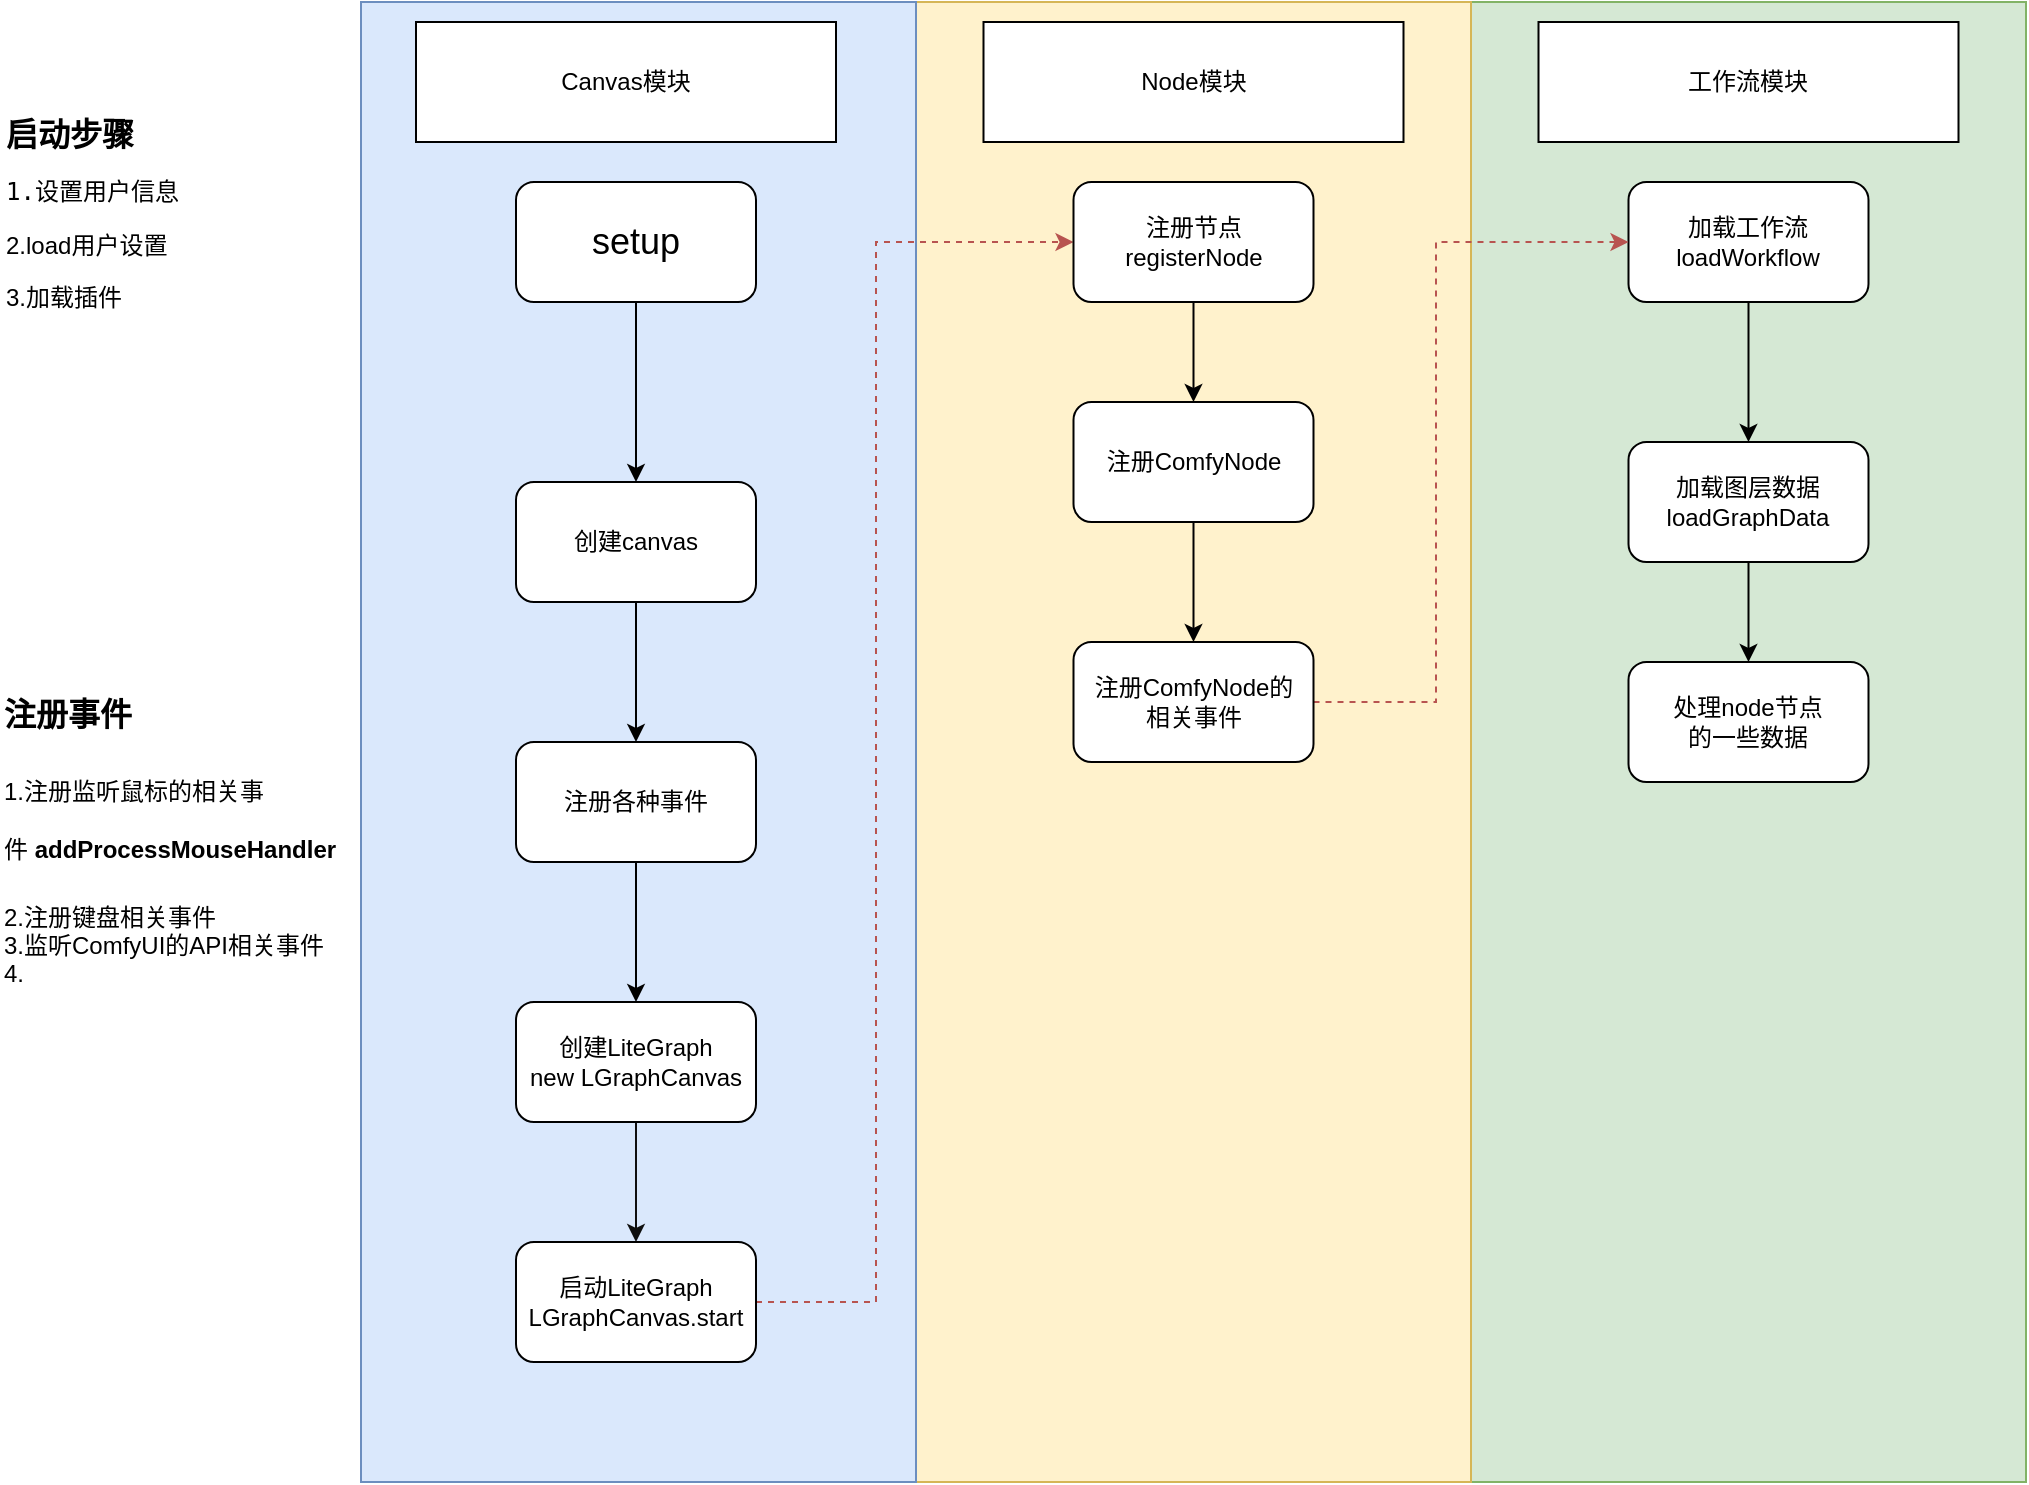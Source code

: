 <mxfile version="24.0.7" type="github">
  <diagram name="第 1 页" id="nx1unRFZVy5Btq1K-cxF">
    <mxGraphModel dx="3311" dy="965" grid="1" gridSize="10" guides="1" tooltips="1" connect="1" arrows="1" fold="1" page="1" pageScale="1" pageWidth="827" pageHeight="1169" math="0" shadow="0">
      <root>
        <mxCell id="0" />
        <mxCell id="1" parent="0" />
        <mxCell id="ghOKUxsMMZJnxbuhPEA2-32" value="" style="rounded=0;whiteSpace=wrap;html=1;fillColor=#d5e8d4;strokeColor=#82b366;" vertex="1" parent="1">
          <mxGeometry x="-522.5" y="40" width="277.5" height="740" as="geometry" />
        </mxCell>
        <mxCell id="ghOKUxsMMZJnxbuhPEA2-30" value="" style="rounded=0;whiteSpace=wrap;html=1;fillColor=#fff2cc;strokeColor=#d6b656;" vertex="1" parent="1">
          <mxGeometry x="-800" y="40" width="277.5" height="740" as="geometry" />
        </mxCell>
        <mxCell id="ghOKUxsMMZJnxbuhPEA2-28" value="" style="rounded=0;whiteSpace=wrap;html=1;fillColor=#dae8fc;strokeColor=#6c8ebf;" vertex="1" parent="1">
          <mxGeometry x="-1077.5" y="40" width="277.5" height="740" as="geometry" />
        </mxCell>
        <mxCell id="ghOKUxsMMZJnxbuhPEA2-45" style="edgeStyle=orthogonalEdgeStyle;rounded=0;orthogonalLoop=1;jettySize=auto;html=1;entryX=0.5;entryY=0;entryDx=0;entryDy=0;" edge="1" parent="1" source="ghOKUxsMMZJnxbuhPEA2-1" target="ghOKUxsMMZJnxbuhPEA2-44">
          <mxGeometry relative="1" as="geometry" />
        </mxCell>
        <mxCell id="ghOKUxsMMZJnxbuhPEA2-1" value="&lt;div data-sider-select-id=&quot;3576c823-d022-426f-98e3-9527af858550&quot;&gt;加载图层数据&lt;/div&gt;loadGraphData" style="rounded=1;whiteSpace=wrap;html=1;" vertex="1" parent="1">
          <mxGeometry x="-443.75" y="260" width="120" height="60" as="geometry" />
        </mxCell>
        <mxCell id="ghOKUxsMMZJnxbuhPEA2-43" style="edgeStyle=orthogonalEdgeStyle;rounded=0;orthogonalLoop=1;jettySize=auto;html=1;" edge="1" parent="1" source="ghOKUxsMMZJnxbuhPEA2-6" target="ghOKUxsMMZJnxbuhPEA2-37">
          <mxGeometry relative="1" as="geometry" />
        </mxCell>
        <mxCell id="ghOKUxsMMZJnxbuhPEA2-6" value="注册ComfyNode" style="rounded=1;whiteSpace=wrap;html=1;" vertex="1" parent="1">
          <mxGeometry x="-721.25" y="240" width="120" height="60" as="geometry" />
        </mxCell>
        <mxCell id="ghOKUxsMMZJnxbuhPEA2-24" style="edgeStyle=orthogonalEdgeStyle;rounded=0;orthogonalLoop=1;jettySize=auto;html=1;" edge="1" parent="1" source="ghOKUxsMMZJnxbuhPEA2-10" target="ghOKUxsMMZJnxbuhPEA2-13">
          <mxGeometry relative="1" as="geometry" />
        </mxCell>
        <mxCell id="ghOKUxsMMZJnxbuhPEA2-10" value="&lt;font data-sider-select-id=&quot;672338bc-9467-4e39-a78c-26d4395621d4&quot; style=&quot;font-size: 18px;&quot;&gt;setup&lt;/font&gt;" style="rounded=1;whiteSpace=wrap;html=1;" vertex="1" parent="1">
          <mxGeometry x="-1000" y="130" width="120" height="60" as="geometry" />
        </mxCell>
        <mxCell id="ghOKUxsMMZJnxbuhPEA2-11" value="&lt;h1 data-sider-select-id=&quot;8ff9f4fe-eee0-46c6-9523-b0862877cac9&quot; style=&quot;margin-top: 0px; font-size: 16px;&quot;&gt;&lt;font data-sider-select-id=&quot;c0d7864f-1dba-449e-b362-3fb83cd5a689&quot; style=&quot;font-size: 16px;&quot;&gt;启动步骤&lt;/font&gt;&lt;/h1&gt;&lt;pre data-sider-select-id=&quot;61eba9ac-9121-46bc-870a-1d1d9ea7efc4&quot; style=&quot;&quot;&gt;&lt;font data-sider-select-id=&quot;93c682fb-d7e4-4801-a4fe-b95a7225c559&quot; style=&quot;font-size: 12px;&quot;&gt;1.设置用户信息&lt;/font&gt;&lt;/pre&gt;&lt;p style=&quot;&quot; data-sider-select-id=&quot;7fbae559-2821-462e-af07-a42914e647a1&quot;&gt;2.load用户设置&lt;/p&gt;&lt;p data-sider-select-id=&quot;7fbae559-2821-462e-af07-a42914e647a1&quot;&gt;3.加载插件&lt;/p&gt;" style="text;html=1;whiteSpace=wrap;overflow=hidden;rounded=0;" vertex="1" parent="1">
          <mxGeometry x="-1257.5" y="90" width="180" height="120" as="geometry" />
        </mxCell>
        <mxCell id="ghOKUxsMMZJnxbuhPEA2-25" style="edgeStyle=orthogonalEdgeStyle;rounded=0;orthogonalLoop=1;jettySize=auto;html=1;" edge="1" parent="1" source="ghOKUxsMMZJnxbuhPEA2-13" target="ghOKUxsMMZJnxbuhPEA2-14">
          <mxGeometry relative="1" as="geometry" />
        </mxCell>
        <mxCell id="ghOKUxsMMZJnxbuhPEA2-13" value="创建canvas" style="rounded=1;whiteSpace=wrap;html=1;" vertex="1" parent="1">
          <mxGeometry x="-1000" y="280" width="120" height="60" as="geometry" />
        </mxCell>
        <mxCell id="ghOKUxsMMZJnxbuhPEA2-26" style="edgeStyle=orthogonalEdgeStyle;rounded=0;orthogonalLoop=1;jettySize=auto;html=1;" edge="1" parent="1" source="ghOKUxsMMZJnxbuhPEA2-14" target="ghOKUxsMMZJnxbuhPEA2-15">
          <mxGeometry relative="1" as="geometry" />
        </mxCell>
        <mxCell id="ghOKUxsMMZJnxbuhPEA2-14" value="注册各种事件" style="rounded=1;whiteSpace=wrap;html=1;" vertex="1" parent="1">
          <mxGeometry x="-1000" y="410" width="120" height="60" as="geometry" />
        </mxCell>
        <mxCell id="ghOKUxsMMZJnxbuhPEA2-27" style="edgeStyle=orthogonalEdgeStyle;rounded=0;orthogonalLoop=1;jettySize=auto;html=1;entryX=0.5;entryY=0;entryDx=0;entryDy=0;fillColor=#dae8fc;strokeColor=#0f0f0f;" edge="1" parent="1" source="ghOKUxsMMZJnxbuhPEA2-15" target="ghOKUxsMMZJnxbuhPEA2-19">
          <mxGeometry relative="1" as="geometry" />
        </mxCell>
        <mxCell id="ghOKUxsMMZJnxbuhPEA2-15" value="创建LiteGraph&lt;div&gt;new LGraphCanvas&lt;/div&gt;" style="rounded=1;whiteSpace=wrap;html=1;" vertex="1" parent="1">
          <mxGeometry x="-1000" y="540" width="120" height="60" as="geometry" />
        </mxCell>
        <mxCell id="ghOKUxsMMZJnxbuhPEA2-17" value="&lt;h1 style=&quot;text-align: left; margin-top: 0px; font-size: 16px;&quot; data-sider-select-id=&quot;8ff9f4fe-eee0-46c6-9523-b0862877cac9&quot;&gt;&lt;span style=&quot;background-color: initial;&quot; data-sider-select-id=&quot;22168d53-ca9c-4329-b56d-df90a2c20b71&quot;&gt;注册事件&lt;/span&gt;&lt;/h1&gt;&lt;h1 style=&quot;text-align: left; margin-top: 0px;&quot; data-sider-select-id=&quot;8ff9f4fe-eee0-46c6-9523-b0862877cac9&quot;&gt;&lt;span style=&quot;font-size: 12px; font-weight: 400;&quot; data-sider-select-id=&quot;ef9b04dd-d9d5-450b-9e36-86733ccc6282&quot;&gt;1.注册监听鼠标的相关事件&amp;nbsp;&lt;/span&gt;&lt;font data-sider-select-id=&quot;c71e00ec-7798-40bc-abf9-863f196ca421&quot; style=&quot;font-size: 12px;&quot;&gt;addProcessMouseHandler&lt;/font&gt;&lt;/h1&gt;&lt;div style=&quot;text-align: left;&quot;&gt;2.注册键盘相关事件&lt;/div&gt;&lt;div style=&quot;text-align: left;&quot;&gt;3.监听ComfyUI的API相关事件&lt;/div&gt;&lt;div style=&quot;text-align: left;&quot;&gt;4.&lt;/div&gt;" style="text;html=1;align=center;verticalAlign=middle;whiteSpace=wrap;rounded=0;" vertex="1" parent="1">
          <mxGeometry x="-1257.5" y="380" width="242.5" height="160" as="geometry" />
        </mxCell>
        <mxCell id="ghOKUxsMMZJnxbuhPEA2-34" style="edgeStyle=orthogonalEdgeStyle;rounded=0;orthogonalLoop=1;jettySize=auto;html=1;entryX=0;entryY=0.5;entryDx=0;entryDy=0;fillColor=#f8cecc;strokeColor=#b85450;dashed=1;" edge="1" parent="1" source="ghOKUxsMMZJnxbuhPEA2-19" target="ghOKUxsMMZJnxbuhPEA2-20">
          <mxGeometry relative="1" as="geometry">
            <Array as="points">
              <mxPoint x="-820" y="690" />
              <mxPoint x="-820" y="160" />
            </Array>
          </mxGeometry>
        </mxCell>
        <mxCell id="ghOKUxsMMZJnxbuhPEA2-19" value="启动LiteGraph&lt;div&gt;LGraphCanvas.start&lt;/div&gt;" style="rounded=1;whiteSpace=wrap;html=1;" vertex="1" parent="1">
          <mxGeometry x="-1000" y="660" width="120" height="60" as="geometry" />
        </mxCell>
        <mxCell id="ghOKUxsMMZJnxbuhPEA2-42" style="edgeStyle=orthogonalEdgeStyle;rounded=0;orthogonalLoop=1;jettySize=auto;html=1;entryX=0.5;entryY=0;entryDx=0;entryDy=0;" edge="1" parent="1" source="ghOKUxsMMZJnxbuhPEA2-20" target="ghOKUxsMMZJnxbuhPEA2-6">
          <mxGeometry relative="1" as="geometry" />
        </mxCell>
        <mxCell id="ghOKUxsMMZJnxbuhPEA2-20" value="注册节点&lt;div&gt;registerNode&lt;/div&gt;" style="rounded=1;whiteSpace=wrap;html=1;" vertex="1" parent="1">
          <mxGeometry x="-721.25" y="130" width="120" height="60" as="geometry" />
        </mxCell>
        <mxCell id="ghOKUxsMMZJnxbuhPEA2-36" style="edgeStyle=orthogonalEdgeStyle;rounded=0;orthogonalLoop=1;jettySize=auto;html=1;" edge="1" parent="1" source="ghOKUxsMMZJnxbuhPEA2-21" target="ghOKUxsMMZJnxbuhPEA2-1">
          <mxGeometry relative="1" as="geometry" />
        </mxCell>
        <mxCell id="ghOKUxsMMZJnxbuhPEA2-21" value="&lt;div data-sider-select-id=&quot;83dca9c4-7123-4eb7-8799-b854965c85a1&quot;&gt;加载工作流&lt;/div&gt;&lt;div data-sider-select-id=&quot;83dca9c4-7123-4eb7-8799-b854965c85a1&quot;&gt;loadWorkflow&lt;/div&gt;" style="rounded=1;whiteSpace=wrap;html=1;" vertex="1" parent="1">
          <mxGeometry x="-443.75" y="130" width="120" height="60" as="geometry" />
        </mxCell>
        <mxCell id="ghOKUxsMMZJnxbuhPEA2-29" value="Canvas模块" style="rounded=0;whiteSpace=wrap;html=1;" vertex="1" parent="1">
          <mxGeometry x="-1050" y="50" width="210" height="60" as="geometry" />
        </mxCell>
        <mxCell id="ghOKUxsMMZJnxbuhPEA2-31" value="Node模块" style="rounded=0;whiteSpace=wrap;html=1;" vertex="1" parent="1">
          <mxGeometry x="-766.25" y="50" width="210" height="60" as="geometry" />
        </mxCell>
        <mxCell id="ghOKUxsMMZJnxbuhPEA2-33" value="工作流模块" style="rounded=0;whiteSpace=wrap;html=1;" vertex="1" parent="1">
          <mxGeometry x="-488.75" y="50" width="210" height="60" as="geometry" />
        </mxCell>
        <mxCell id="ghOKUxsMMZJnxbuhPEA2-41" style="edgeStyle=orthogonalEdgeStyle;rounded=0;orthogonalLoop=1;jettySize=auto;html=1;entryX=0;entryY=0.5;entryDx=0;entryDy=0;fillColor=#f8cecc;strokeColor=#b85450;dashed=1;" edge="1" parent="1" source="ghOKUxsMMZJnxbuhPEA2-37" target="ghOKUxsMMZJnxbuhPEA2-21">
          <mxGeometry relative="1" as="geometry">
            <Array as="points">
              <mxPoint x="-540" y="390" />
              <mxPoint x="-540" y="160" />
            </Array>
          </mxGeometry>
        </mxCell>
        <mxCell id="ghOKUxsMMZJnxbuhPEA2-37" value="注册ComfyNode的&lt;div&gt;相关事件&lt;/div&gt;" style="rounded=1;whiteSpace=wrap;html=1;" vertex="1" parent="1">
          <mxGeometry x="-721.25" y="360" width="120" height="60" as="geometry" />
        </mxCell>
        <mxCell id="ghOKUxsMMZJnxbuhPEA2-44" value="&lt;div data-sider-select-id=&quot;3576c823-d022-426f-98e3-9527af858550&quot;&gt;处理node节点&lt;/div&gt;&lt;div data-sider-select-id=&quot;3576c823-d022-426f-98e3-9527af858550&quot;&gt;的一些数据&lt;/div&gt;" style="rounded=1;whiteSpace=wrap;html=1;" vertex="1" parent="1">
          <mxGeometry x="-443.75" y="370" width="120" height="60" as="geometry" />
        </mxCell>
      </root>
    </mxGraphModel>
  </diagram>
</mxfile>
